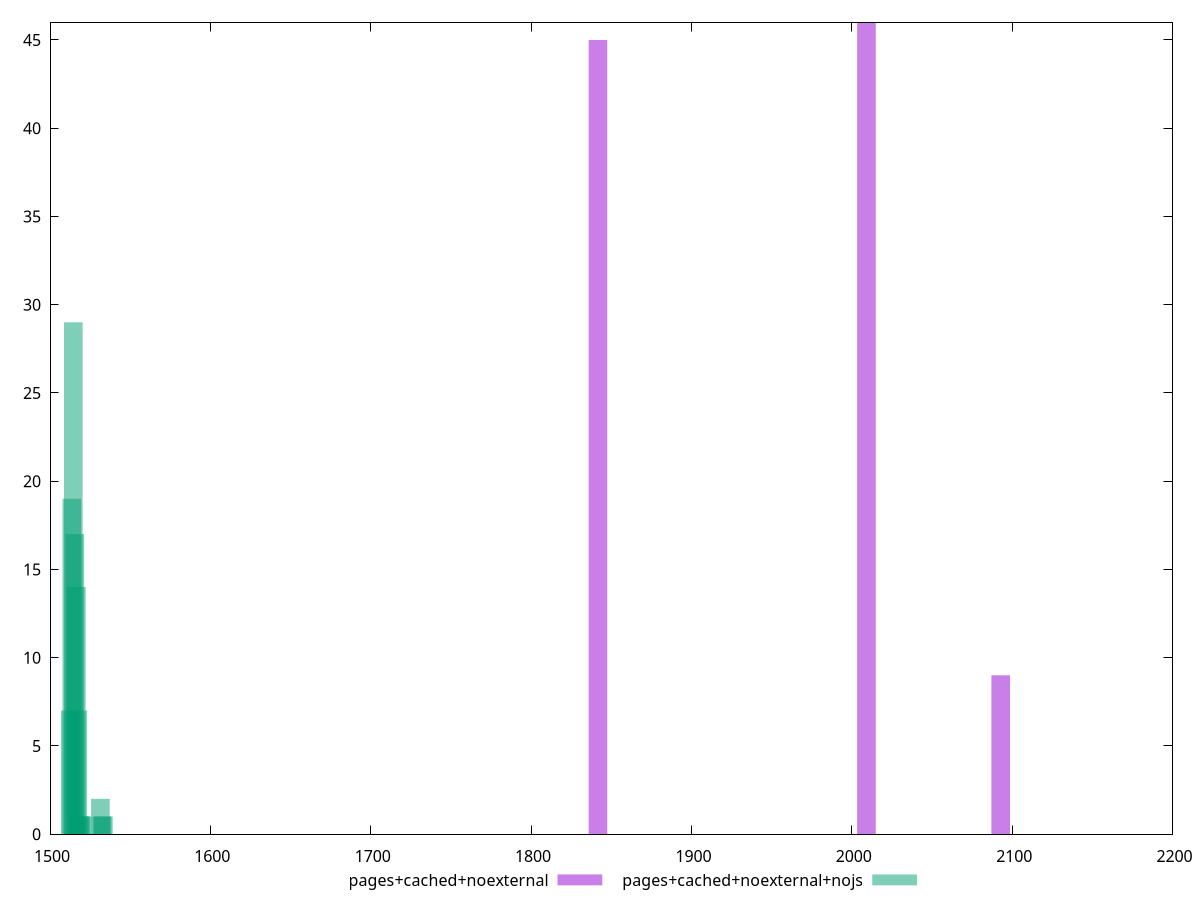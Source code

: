 $_pagesCachedNoexternal <<EOF
1841.715908022957 45
2009.1446269341347 46
2092.8589863897237 9
EOF
$_pagesCachedNoexternalNojs <<EOF
1515.4737334189576 17
1519.2272287339272 1
1514.5353595902152 29
1512.6586119327305 7
1517.3504810764423 7
1518.2888549051847 1
1516.4121072477 14
1513.5969857614728 19
1532.3644623363207 1
1531.4260885075782 2
1533.302836165063 1
1520.1656025626696 1
EOF
set key outside below
set terminal pngcairo
set output "report_00006_2020-11-02T20-21-41.718Z/first-contentful-paint/first-contentful-paint_pages+cached+noexternal_pages+cached+noexternal+nojs+hist.png"
set boxwidth 11.604007489139862
set style fill transparent solid 0.5 noborder
set yrange [0:46]
plot $_pagesCachedNoexternal title "pages+cached+noexternal" with boxes ,$_pagesCachedNoexternalNojs title "pages+cached+noexternal+nojs" with boxes ,